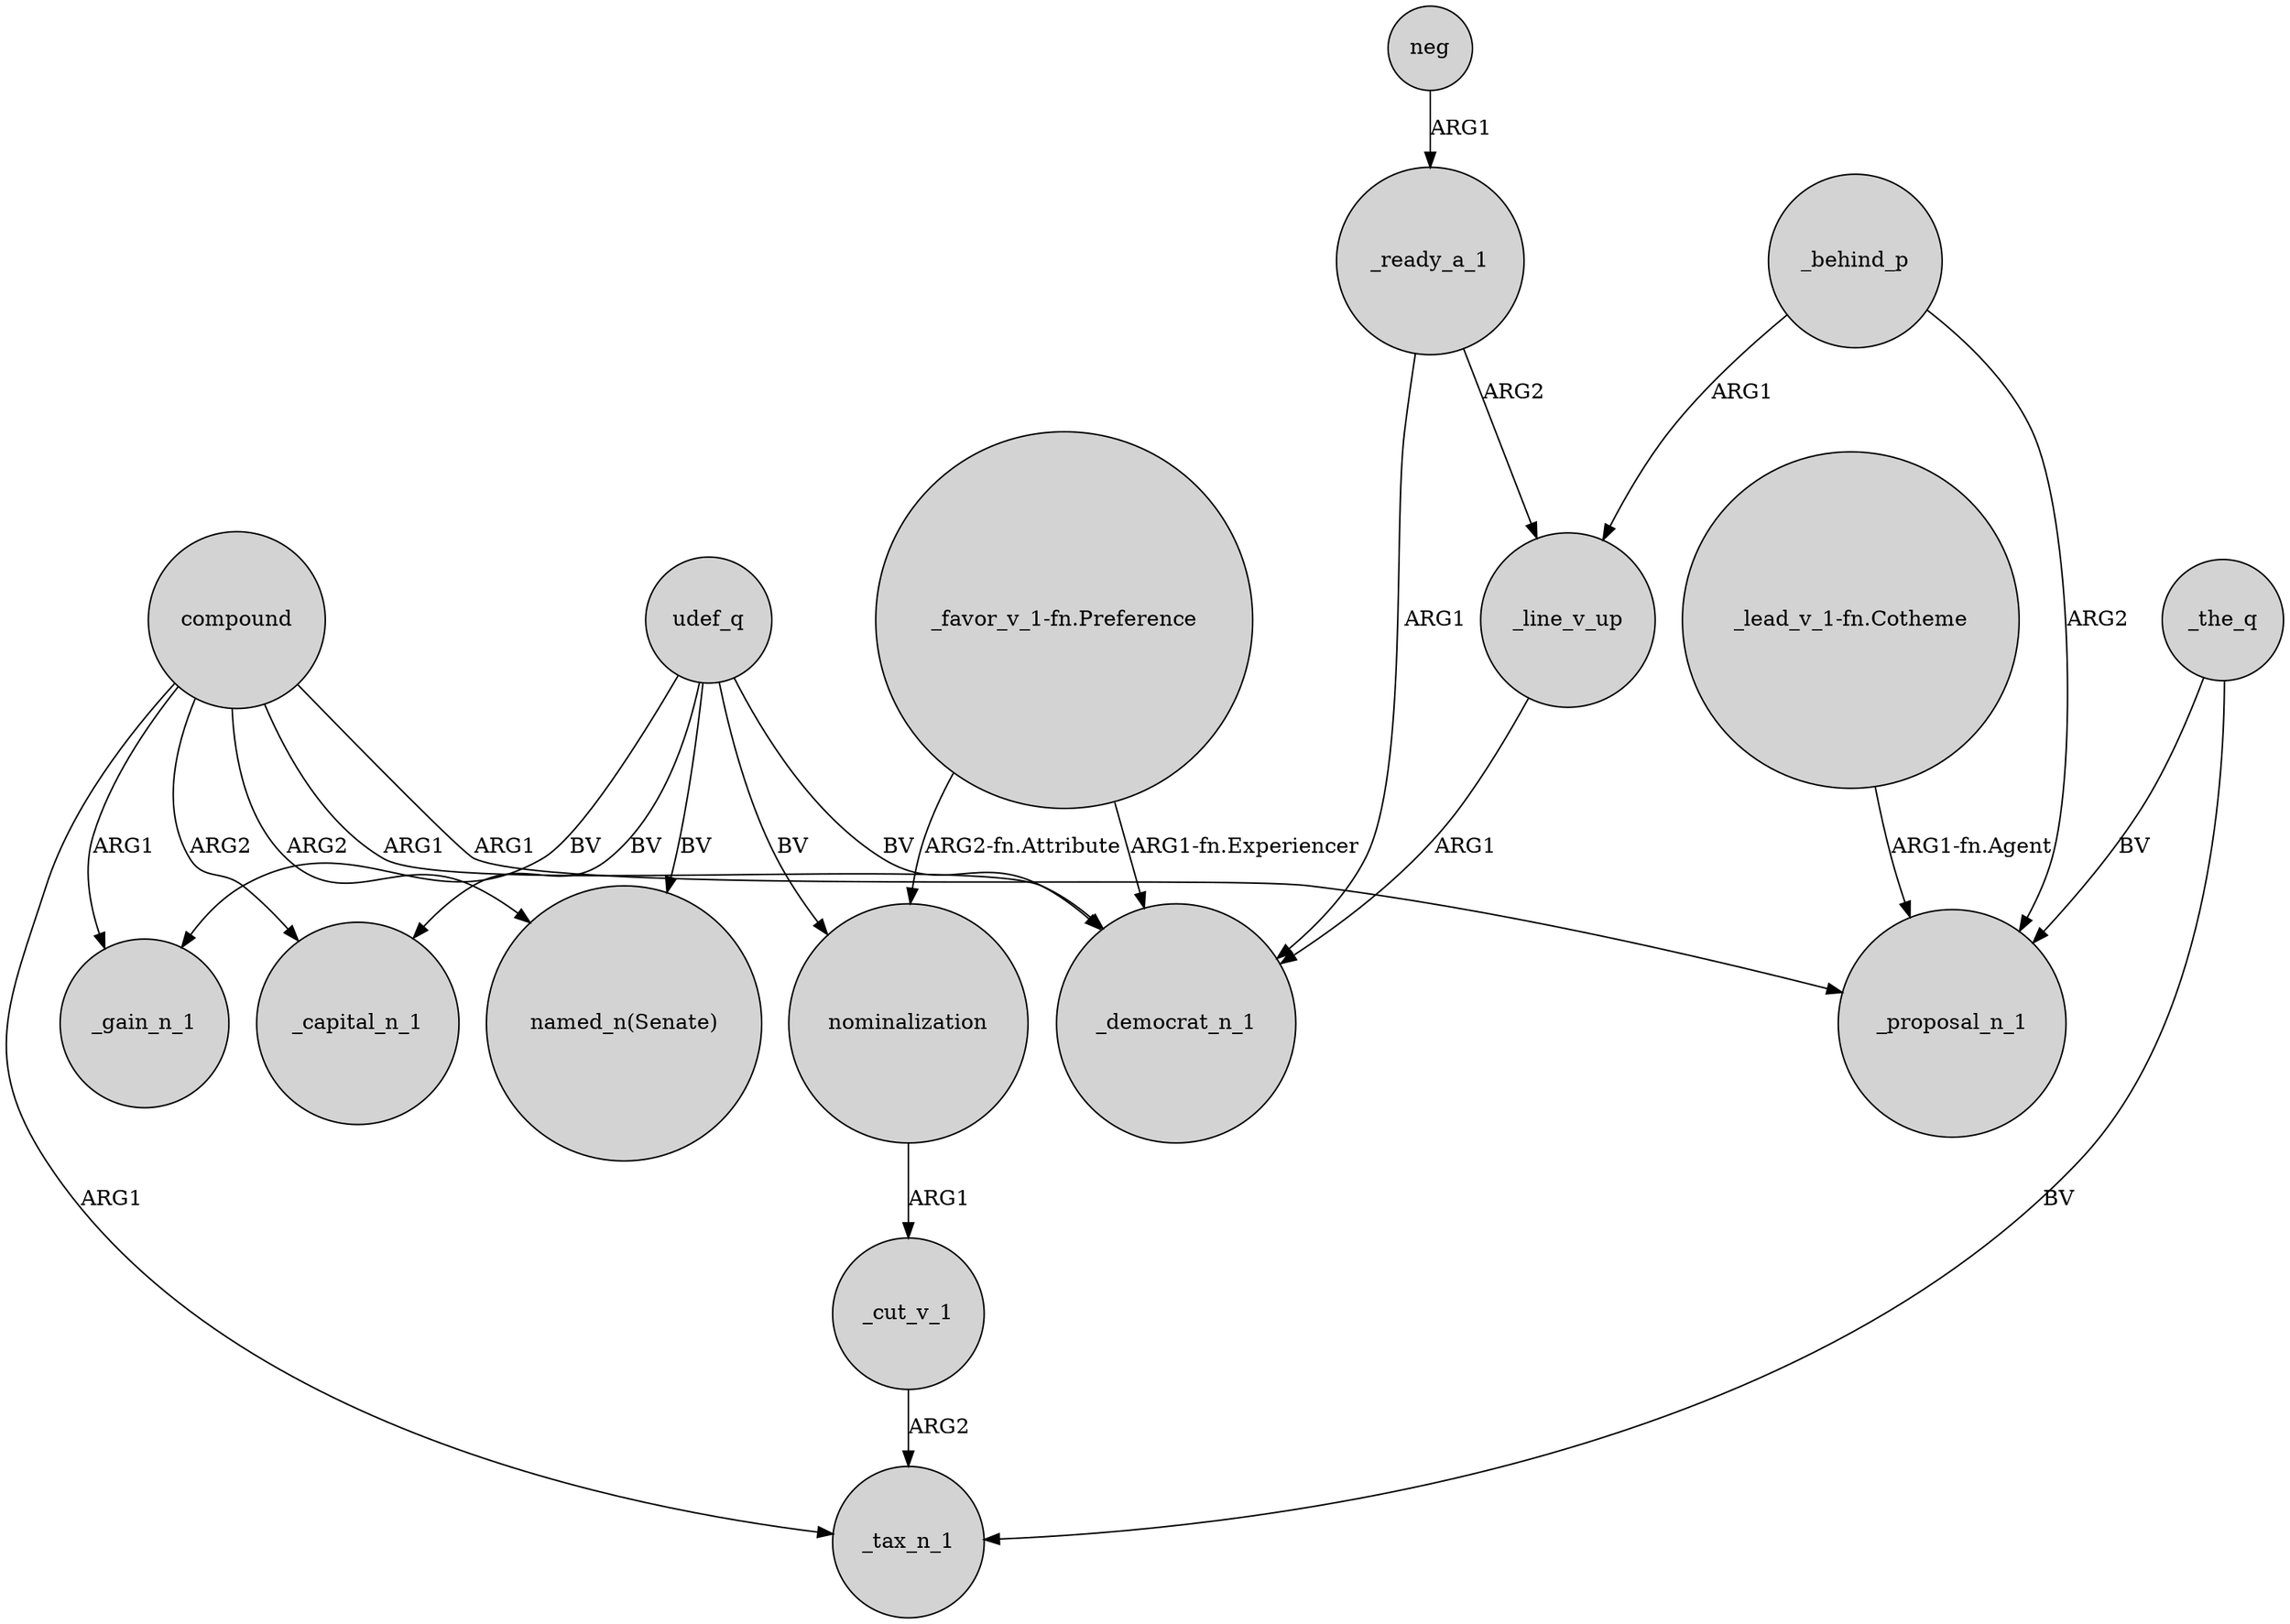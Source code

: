 digraph {
	node [shape=circle style=filled]
	_ready_a_1 -> _line_v_up [label=ARG2]
	_the_q -> _proposal_n_1 [label=BV]
	compound -> _capital_n_1 [label=ARG2]
	neg -> _ready_a_1 [label=ARG1]
	udef_q -> _democrat_n_1 [label=BV]
	udef_q -> _gain_n_1 [label=BV]
	_behind_p -> _line_v_up [label=ARG1]
	_the_q -> _tax_n_1 [label=BV]
	nominalization -> _cut_v_1 [label=ARG1]
	compound -> _tax_n_1 [label=ARG1]
	_behind_p -> _proposal_n_1 [label=ARG2]
	compound -> _democrat_n_1 [label=ARG1]
	compound -> "named_n(Senate)" [label=ARG2]
	"_favor_v_1-fn.Preference" -> nominalization [label="ARG2-fn.Attribute"]
	udef_q -> nominalization [label=BV]
	udef_q -> "named_n(Senate)" [label=BV]
	compound -> _gain_n_1 [label=ARG1]
	_cut_v_1 -> _tax_n_1 [label=ARG2]
	_line_v_up -> _democrat_n_1 [label=ARG1]
	"_favor_v_1-fn.Preference" -> _democrat_n_1 [label="ARG1-fn.Experiencer"]
	"_lead_v_1-fn.Cotheme" -> _proposal_n_1 [label="ARG1-fn.Agent"]
	compound -> _proposal_n_1 [label=ARG1]
	_ready_a_1 -> _democrat_n_1 [label=ARG1]
	udef_q -> _capital_n_1 [label=BV]
}
